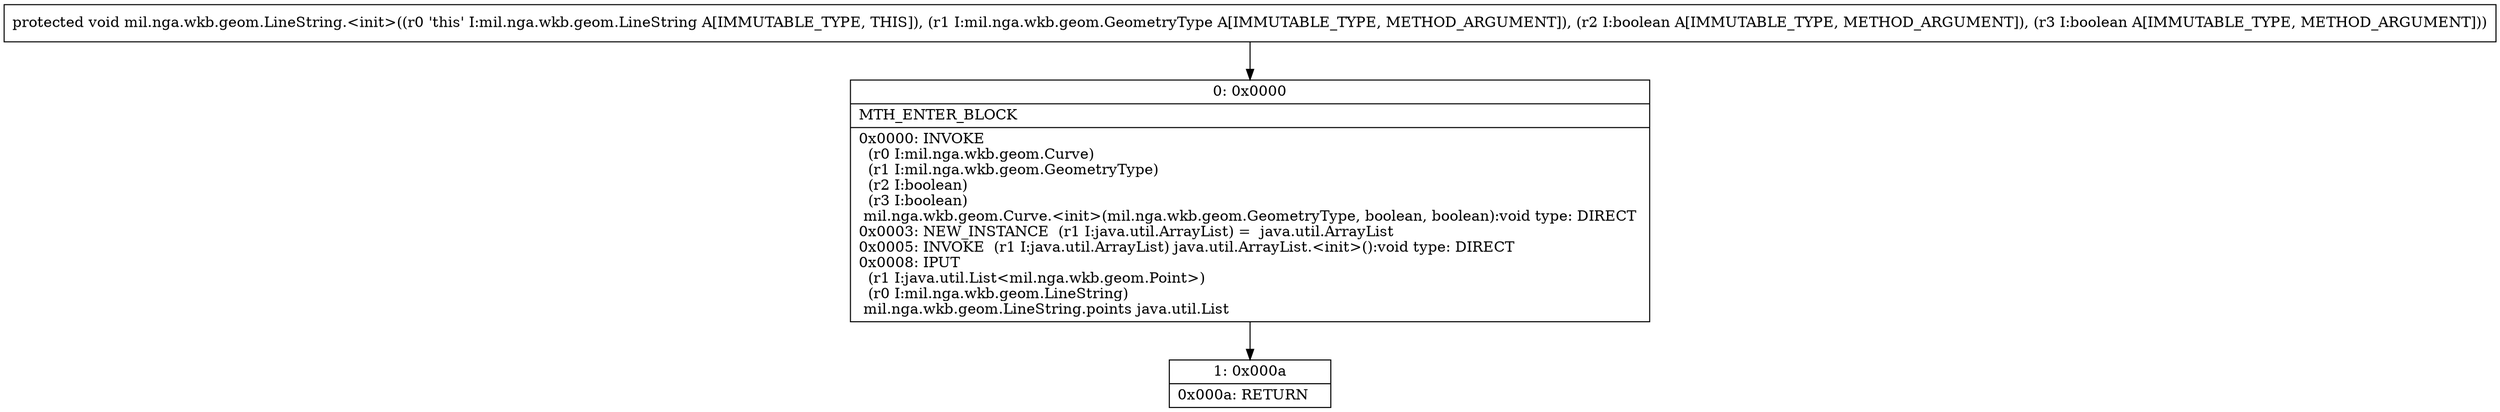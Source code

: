 digraph "CFG formil.nga.wkb.geom.LineString.\<init\>(Lmil\/nga\/wkb\/geom\/GeometryType;ZZ)V" {
Node_0 [shape=record,label="{0\:\ 0x0000|MTH_ENTER_BLOCK\l|0x0000: INVOKE  \l  (r0 I:mil.nga.wkb.geom.Curve)\l  (r1 I:mil.nga.wkb.geom.GeometryType)\l  (r2 I:boolean)\l  (r3 I:boolean)\l mil.nga.wkb.geom.Curve.\<init\>(mil.nga.wkb.geom.GeometryType, boolean, boolean):void type: DIRECT \l0x0003: NEW_INSTANCE  (r1 I:java.util.ArrayList) =  java.util.ArrayList \l0x0005: INVOKE  (r1 I:java.util.ArrayList) java.util.ArrayList.\<init\>():void type: DIRECT \l0x0008: IPUT  \l  (r1 I:java.util.List\<mil.nga.wkb.geom.Point\>)\l  (r0 I:mil.nga.wkb.geom.LineString)\l mil.nga.wkb.geom.LineString.points java.util.List \l}"];
Node_1 [shape=record,label="{1\:\ 0x000a|0x000a: RETURN   \l}"];
MethodNode[shape=record,label="{protected void mil.nga.wkb.geom.LineString.\<init\>((r0 'this' I:mil.nga.wkb.geom.LineString A[IMMUTABLE_TYPE, THIS]), (r1 I:mil.nga.wkb.geom.GeometryType A[IMMUTABLE_TYPE, METHOD_ARGUMENT]), (r2 I:boolean A[IMMUTABLE_TYPE, METHOD_ARGUMENT]), (r3 I:boolean A[IMMUTABLE_TYPE, METHOD_ARGUMENT])) }"];
MethodNode -> Node_0;
Node_0 -> Node_1;
}

